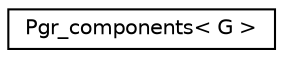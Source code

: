 digraph "Graphical Class Hierarchy"
{
  edge [fontname="Helvetica",fontsize="10",labelfontname="Helvetica",labelfontsize="10"];
  node [fontname="Helvetica",fontsize="10",shape=record];
  rankdir="LR";
  Node0 [label="Pgr_components\< G \>",height=0.2,width=0.4,color="black", fillcolor="white", style="filled",URL="$classPgr__components.html"];
}
